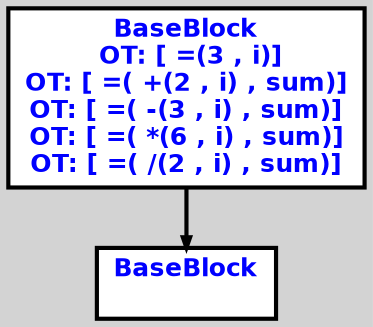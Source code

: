 digraph G {
ordering=out;
ranksep=.4;
bgcolor="lightgrey";  node [shape=box, fixedsize=false, fontsize=12, fontname="Helvetica-bold", fontcolor="blue"
width=.25, height=.25, color="black", fillcolor="white", style="filled, solid, bold"];

edge [arrowsize=.5, color="black", style="bold"]    n000011D15C021460 [label="BaseBlock\n OT: [ =(3 , i)]
OT: [ =( +(2 , i) , sum)]
OT: [ =( -(3 , i) , sum)]
OT: [ =( *(6 , i) , sum)]
OT: [ =( /(2 , i) , sum)]
"]
    n000011D15C0214C0 [label="BaseBlock\n "]
    n000011D15C021460 -> n000011D15C0214C0
}
